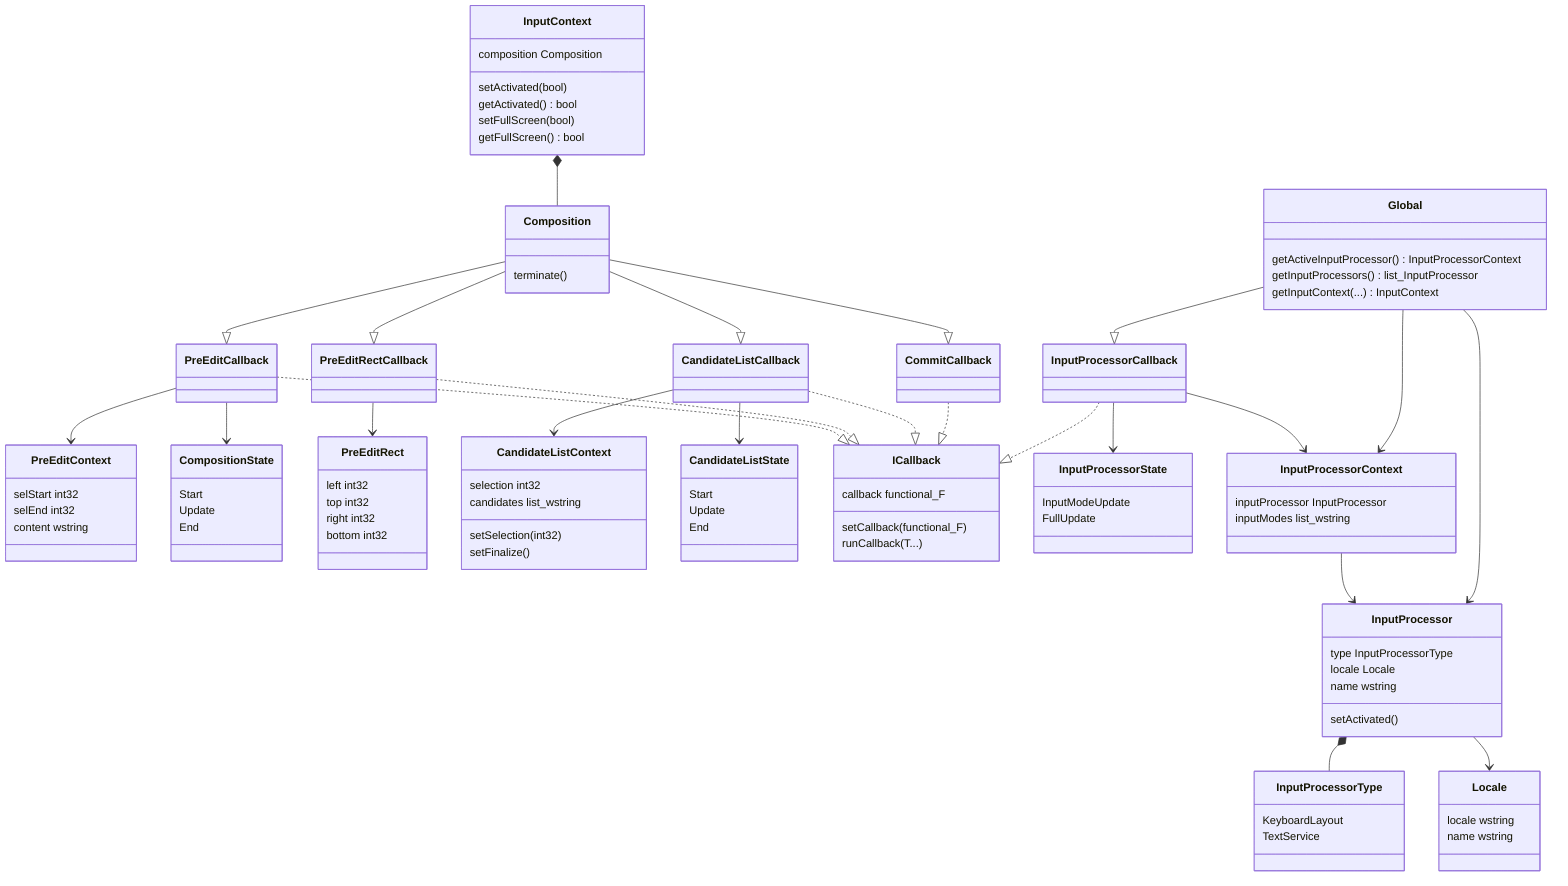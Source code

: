 classDiagram
class PreEditContext{
    selStart int32
    selEnd int32
    content wstring
}
class CompositionState{
    Start
    Update
    End
}
class PreEditCallback

class PreEditRect{
    left int32
    top int32
    right int32
    bottom int32
}
class PreEditRectCallback

class CandidateListContext{
    selection int32
    candidates list_wstring

    setSelection(int32)
    setFinalize()
}
class CandidateListState{
    Start
    Update
    End
}
class CandidateListCallback

class CommitCallback

class ICallback{
    callback functional_F
    setCallback(functional_F)
    runCallback(T...)
}
class Composition{
    terminate()
}
class InputContext{
    composition Composition

    setActivated(bool)
    getActivated() bool
    setFullScreen(bool)
    getFullScreen() bool
}

class Locale{
    locale wstring
    name wstring
}
class InputProcessor{
    type InputProcessorType
    locale Locale
    name wstring

    setActivated()
}
class InputProcessorType{
    KeyboardLayout
    TextService
}
class InputProcessorState{
    InputModeUpdate
    FullUpdate
}
class InputProcessorContext{
    inputProcessor InputProcessor
    inputModes list_wstring
}
class Global{
    getActiveInputProcessor() InputProcessorContext
    getInputProcessors() list_InputProcessor
    getInputContext(...) InputContext
}

InputContext *-- Composition

PreEditCallback --> CompositionState
PreEditCallback --> PreEditContext
PreEditCallback ..|> ICallback

PreEditRectCallback --> PreEditRect
PreEditRectCallback ..|> ICallback

CandidateListCallback ..|> ICallback
CandidateListCallback --> CandidateListState
CandidateListCallback --> CandidateListContext

CommitCallback ..|> ICallback

Composition --|> PreEditCallback
Composition --|> PreEditRectCallback
Composition --|> CommitCallback
Composition --|> CandidateListCallback

InputProcessorCallback --> InputProcessorState
InputProcessorCallback --> InputProcessorContext
InputProcessorCallback ..|> ICallback

InputProcessor *-- InputProcessorType
InputProcessor --> Locale

InputProcessorContext --> InputProcessor

Global --> InputProcessorContext
Global --> InputProcessor
Global --|> InputProcessorCallback
